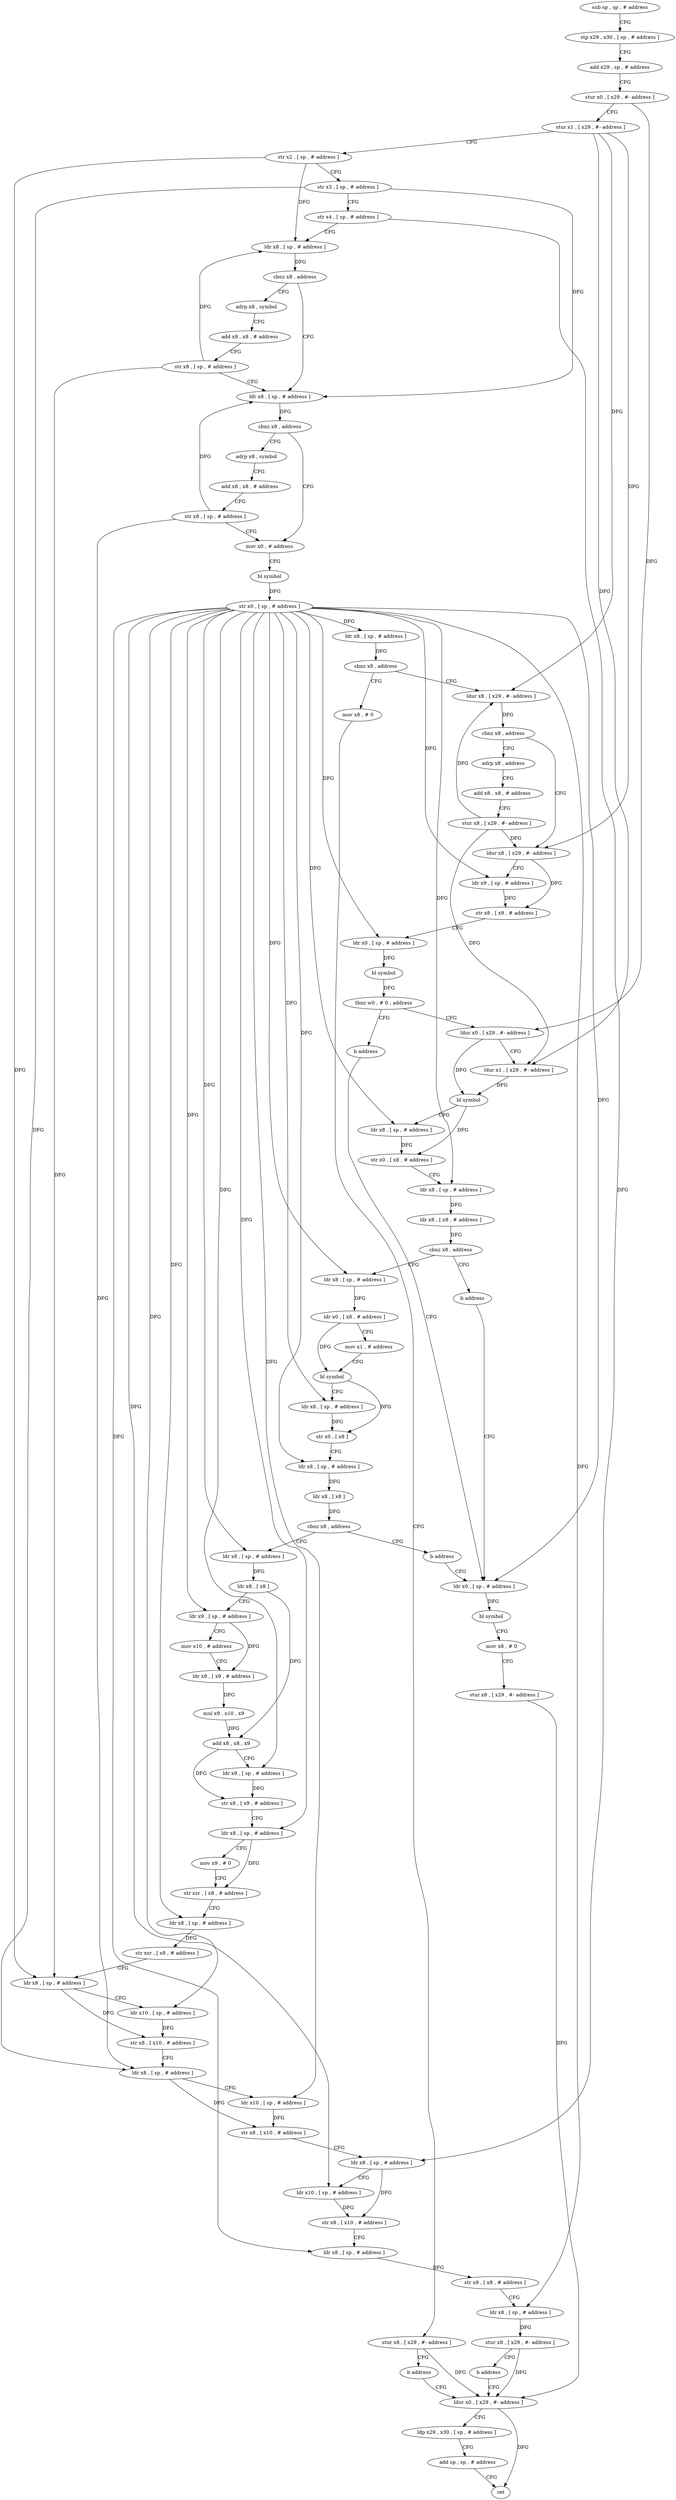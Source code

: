 digraph "func" {
"4330908" [label = "sub sp , sp , # address" ]
"4330912" [label = "stp x29 , x30 , [ sp , # address ]" ]
"4330916" [label = "add x29 , sp , # address" ]
"4330920" [label = "stur x0 , [ x29 , #- address ]" ]
"4330924" [label = "stur x1 , [ x29 , #- address ]" ]
"4330928" [label = "str x2 , [ sp , # address ]" ]
"4330932" [label = "str x3 , [ sp , # address ]" ]
"4330936" [label = "str x4 , [ sp , # address ]" ]
"4330940" [label = "ldr x8 , [ sp , # address ]" ]
"4330944" [label = "cbnz x8 , address" ]
"4330960" [label = "ldr x8 , [ sp , # address ]" ]
"4330948" [label = "adrp x8 , symbol" ]
"4330964" [label = "cbnz x8 , address" ]
"4330980" [label = "mov x0 , # address" ]
"4330968" [label = "adrp x8 , symbol" ]
"4330952" [label = "add x8 , x8 , # address" ]
"4330956" [label = "str x8 , [ sp , # address ]" ]
"4330984" [label = "bl symbol" ]
"4330988" [label = "str x0 , [ sp , # address ]" ]
"4330992" [label = "ldr x8 , [ sp , # address ]" ]
"4330996" [label = "cbnz x8 , address" ]
"4331012" [label = "ldur x8 , [ x29 , #- address ]" ]
"4331000" [label = "mov x8 , # 0" ]
"4330972" [label = "add x8 , x8 , # address" ]
"4330976" [label = "str x8 , [ sp , # address ]" ]
"4331016" [label = "cbnz x8 , address" ]
"4331032" [label = "ldur x8 , [ x29 , #- address ]" ]
"4331020" [label = "adrp x8 , address" ]
"4331004" [label = "stur x8 , [ x29 , #- address ]" ]
"4331008" [label = "b address" ]
"4331264" [label = "ldur x0 , [ x29 , #- address ]" ]
"4331036" [label = "ldr x9 , [ sp , # address ]" ]
"4331040" [label = "str x8 , [ x9 , # address ]" ]
"4331044" [label = "ldr x0 , [ sp , # address ]" ]
"4331048" [label = "bl symbol" ]
"4331052" [label = "tbnz w0 , # 0 , address" ]
"4331060" [label = "ldur x0 , [ x29 , #- address ]" ]
"4331056" [label = "b address" ]
"4331024" [label = "add x8 , x8 , # address" ]
"4331028" [label = "stur x8 , [ x29 , #- address ]" ]
"4331268" [label = "ldp x29 , x30 , [ sp , # address ]" ]
"4331272" [label = "add sp , sp , # address" ]
"4331276" [label = "ret" ]
"4331064" [label = "ldur x1 , [ x29 , #- address ]" ]
"4331068" [label = "bl symbol" ]
"4331072" [label = "ldr x8 , [ sp , # address ]" ]
"4331076" [label = "str x0 , [ x8 , # address ]" ]
"4331080" [label = "ldr x8 , [ sp , # address ]" ]
"4331084" [label = "ldr x8 , [ x8 , # address ]" ]
"4331088" [label = "cbnz x8 , address" ]
"4331096" [label = "ldr x8 , [ sp , # address ]" ]
"4331092" [label = "b address" ]
"4331248" [label = "ldr x0 , [ sp , # address ]" ]
"4331100" [label = "ldr x0 , [ x8 , # address ]" ]
"4331104" [label = "mov x1 , # address" ]
"4331108" [label = "bl symbol" ]
"4331112" [label = "ldr x8 , [ sp , # address ]" ]
"4331116" [label = "str x0 , [ x8 ]" ]
"4331120" [label = "ldr x8 , [ sp , # address ]" ]
"4331124" [label = "ldr x8 , [ x8 ]" ]
"4331128" [label = "cbnz x8 , address" ]
"4331136" [label = "ldr x8 , [ sp , # address ]" ]
"4331132" [label = "b address" ]
"4331252" [label = "bl symbol" ]
"4331256" [label = "mov x8 , # 0" ]
"4331260" [label = "stur x8 , [ x29 , #- address ]" ]
"4331140" [label = "ldr x8 , [ x8 ]" ]
"4331144" [label = "ldr x9 , [ sp , # address ]" ]
"4331148" [label = "mov x10 , # address" ]
"4331152" [label = "ldr x9 , [ x9 , # address ]" ]
"4331156" [label = "mul x9 , x10 , x9" ]
"4331160" [label = "add x8 , x8 , x9" ]
"4331164" [label = "ldr x9 , [ sp , # address ]" ]
"4331168" [label = "str x8 , [ x9 , # address ]" ]
"4331172" [label = "ldr x8 , [ sp , # address ]" ]
"4331176" [label = "mov x9 , # 0" ]
"4331180" [label = "str xzr , [ x8 , # address ]" ]
"4331184" [label = "ldr x8 , [ sp , # address ]" ]
"4331188" [label = "str xzr , [ x8 , # address ]" ]
"4331192" [label = "ldr x8 , [ sp , # address ]" ]
"4331196" [label = "ldr x10 , [ sp , # address ]" ]
"4331200" [label = "str x8 , [ x10 , # address ]" ]
"4331204" [label = "ldr x8 , [ sp , # address ]" ]
"4331208" [label = "ldr x10 , [ sp , # address ]" ]
"4331212" [label = "str x8 , [ x10 , # address ]" ]
"4331216" [label = "ldr x8 , [ sp , # address ]" ]
"4331220" [label = "ldr x10 , [ sp , # address ]" ]
"4331224" [label = "str x8 , [ x10 , # address ]" ]
"4331228" [label = "ldr x8 , [ sp , # address ]" ]
"4331232" [label = "str x9 , [ x8 , # address ]" ]
"4331236" [label = "ldr x8 , [ sp , # address ]" ]
"4331240" [label = "stur x8 , [ x29 , #- address ]" ]
"4331244" [label = "b address" ]
"4330908" -> "4330912" [ label = "CFG" ]
"4330912" -> "4330916" [ label = "CFG" ]
"4330916" -> "4330920" [ label = "CFG" ]
"4330920" -> "4330924" [ label = "CFG" ]
"4330920" -> "4331060" [ label = "DFG" ]
"4330924" -> "4330928" [ label = "CFG" ]
"4330924" -> "4331012" [ label = "DFG" ]
"4330924" -> "4331032" [ label = "DFG" ]
"4330924" -> "4331064" [ label = "DFG" ]
"4330928" -> "4330932" [ label = "CFG" ]
"4330928" -> "4330940" [ label = "DFG" ]
"4330928" -> "4331192" [ label = "DFG" ]
"4330932" -> "4330936" [ label = "CFG" ]
"4330932" -> "4330960" [ label = "DFG" ]
"4330932" -> "4331204" [ label = "DFG" ]
"4330936" -> "4330940" [ label = "CFG" ]
"4330936" -> "4331216" [ label = "DFG" ]
"4330940" -> "4330944" [ label = "DFG" ]
"4330944" -> "4330960" [ label = "CFG" ]
"4330944" -> "4330948" [ label = "CFG" ]
"4330960" -> "4330964" [ label = "DFG" ]
"4330948" -> "4330952" [ label = "CFG" ]
"4330964" -> "4330980" [ label = "CFG" ]
"4330964" -> "4330968" [ label = "CFG" ]
"4330980" -> "4330984" [ label = "CFG" ]
"4330968" -> "4330972" [ label = "CFG" ]
"4330952" -> "4330956" [ label = "CFG" ]
"4330956" -> "4330960" [ label = "CFG" ]
"4330956" -> "4330940" [ label = "DFG" ]
"4330956" -> "4331192" [ label = "DFG" ]
"4330984" -> "4330988" [ label = "DFG" ]
"4330988" -> "4330992" [ label = "DFG" ]
"4330988" -> "4331036" [ label = "DFG" ]
"4330988" -> "4331044" [ label = "DFG" ]
"4330988" -> "4331072" [ label = "DFG" ]
"4330988" -> "4331080" [ label = "DFG" ]
"4330988" -> "4331096" [ label = "DFG" ]
"4330988" -> "4331112" [ label = "DFG" ]
"4330988" -> "4331120" [ label = "DFG" ]
"4330988" -> "4331248" [ label = "DFG" ]
"4330988" -> "4331136" [ label = "DFG" ]
"4330988" -> "4331144" [ label = "DFG" ]
"4330988" -> "4331164" [ label = "DFG" ]
"4330988" -> "4331172" [ label = "DFG" ]
"4330988" -> "4331184" [ label = "DFG" ]
"4330988" -> "4331196" [ label = "DFG" ]
"4330988" -> "4331208" [ label = "DFG" ]
"4330988" -> "4331220" [ label = "DFG" ]
"4330988" -> "4331228" [ label = "DFG" ]
"4330988" -> "4331236" [ label = "DFG" ]
"4330992" -> "4330996" [ label = "DFG" ]
"4330996" -> "4331012" [ label = "CFG" ]
"4330996" -> "4331000" [ label = "CFG" ]
"4331012" -> "4331016" [ label = "DFG" ]
"4331000" -> "4331004" [ label = "CFG" ]
"4330972" -> "4330976" [ label = "CFG" ]
"4330976" -> "4330980" [ label = "CFG" ]
"4330976" -> "4330960" [ label = "DFG" ]
"4330976" -> "4331204" [ label = "DFG" ]
"4331016" -> "4331032" [ label = "CFG" ]
"4331016" -> "4331020" [ label = "CFG" ]
"4331032" -> "4331036" [ label = "CFG" ]
"4331032" -> "4331040" [ label = "DFG" ]
"4331020" -> "4331024" [ label = "CFG" ]
"4331004" -> "4331008" [ label = "CFG" ]
"4331004" -> "4331264" [ label = "DFG" ]
"4331008" -> "4331264" [ label = "CFG" ]
"4331264" -> "4331268" [ label = "CFG" ]
"4331264" -> "4331276" [ label = "DFG" ]
"4331036" -> "4331040" [ label = "DFG" ]
"4331040" -> "4331044" [ label = "CFG" ]
"4331044" -> "4331048" [ label = "DFG" ]
"4331048" -> "4331052" [ label = "DFG" ]
"4331052" -> "4331060" [ label = "CFG" ]
"4331052" -> "4331056" [ label = "CFG" ]
"4331060" -> "4331064" [ label = "CFG" ]
"4331060" -> "4331068" [ label = "DFG" ]
"4331056" -> "4331248" [ label = "CFG" ]
"4331024" -> "4331028" [ label = "CFG" ]
"4331028" -> "4331032" [ label = "DFG" ]
"4331028" -> "4331012" [ label = "DFG" ]
"4331028" -> "4331064" [ label = "DFG" ]
"4331268" -> "4331272" [ label = "CFG" ]
"4331272" -> "4331276" [ label = "CFG" ]
"4331064" -> "4331068" [ label = "DFG" ]
"4331068" -> "4331072" [ label = "CFG" ]
"4331068" -> "4331076" [ label = "DFG" ]
"4331072" -> "4331076" [ label = "DFG" ]
"4331076" -> "4331080" [ label = "CFG" ]
"4331080" -> "4331084" [ label = "DFG" ]
"4331084" -> "4331088" [ label = "DFG" ]
"4331088" -> "4331096" [ label = "CFG" ]
"4331088" -> "4331092" [ label = "CFG" ]
"4331096" -> "4331100" [ label = "DFG" ]
"4331092" -> "4331248" [ label = "CFG" ]
"4331248" -> "4331252" [ label = "DFG" ]
"4331100" -> "4331104" [ label = "CFG" ]
"4331100" -> "4331108" [ label = "DFG" ]
"4331104" -> "4331108" [ label = "CFG" ]
"4331108" -> "4331112" [ label = "CFG" ]
"4331108" -> "4331116" [ label = "DFG" ]
"4331112" -> "4331116" [ label = "DFG" ]
"4331116" -> "4331120" [ label = "CFG" ]
"4331120" -> "4331124" [ label = "DFG" ]
"4331124" -> "4331128" [ label = "DFG" ]
"4331128" -> "4331136" [ label = "CFG" ]
"4331128" -> "4331132" [ label = "CFG" ]
"4331136" -> "4331140" [ label = "DFG" ]
"4331132" -> "4331248" [ label = "CFG" ]
"4331252" -> "4331256" [ label = "CFG" ]
"4331256" -> "4331260" [ label = "CFG" ]
"4331260" -> "4331264" [ label = "DFG" ]
"4331140" -> "4331144" [ label = "CFG" ]
"4331140" -> "4331160" [ label = "DFG" ]
"4331144" -> "4331148" [ label = "CFG" ]
"4331144" -> "4331152" [ label = "DFG" ]
"4331148" -> "4331152" [ label = "CFG" ]
"4331152" -> "4331156" [ label = "DFG" ]
"4331156" -> "4331160" [ label = "DFG" ]
"4331160" -> "4331164" [ label = "CFG" ]
"4331160" -> "4331168" [ label = "DFG" ]
"4331164" -> "4331168" [ label = "DFG" ]
"4331168" -> "4331172" [ label = "CFG" ]
"4331172" -> "4331176" [ label = "CFG" ]
"4331172" -> "4331180" [ label = "DFG" ]
"4331176" -> "4331180" [ label = "CFG" ]
"4331180" -> "4331184" [ label = "CFG" ]
"4331184" -> "4331188" [ label = "DFG" ]
"4331188" -> "4331192" [ label = "CFG" ]
"4331192" -> "4331196" [ label = "CFG" ]
"4331192" -> "4331200" [ label = "DFG" ]
"4331196" -> "4331200" [ label = "DFG" ]
"4331200" -> "4331204" [ label = "CFG" ]
"4331204" -> "4331208" [ label = "CFG" ]
"4331204" -> "4331212" [ label = "DFG" ]
"4331208" -> "4331212" [ label = "DFG" ]
"4331212" -> "4331216" [ label = "CFG" ]
"4331216" -> "4331220" [ label = "CFG" ]
"4331216" -> "4331224" [ label = "DFG" ]
"4331220" -> "4331224" [ label = "DFG" ]
"4331224" -> "4331228" [ label = "CFG" ]
"4331228" -> "4331232" [ label = "DFG" ]
"4331232" -> "4331236" [ label = "CFG" ]
"4331236" -> "4331240" [ label = "DFG" ]
"4331240" -> "4331244" [ label = "CFG" ]
"4331240" -> "4331264" [ label = "DFG" ]
"4331244" -> "4331264" [ label = "CFG" ]
}
